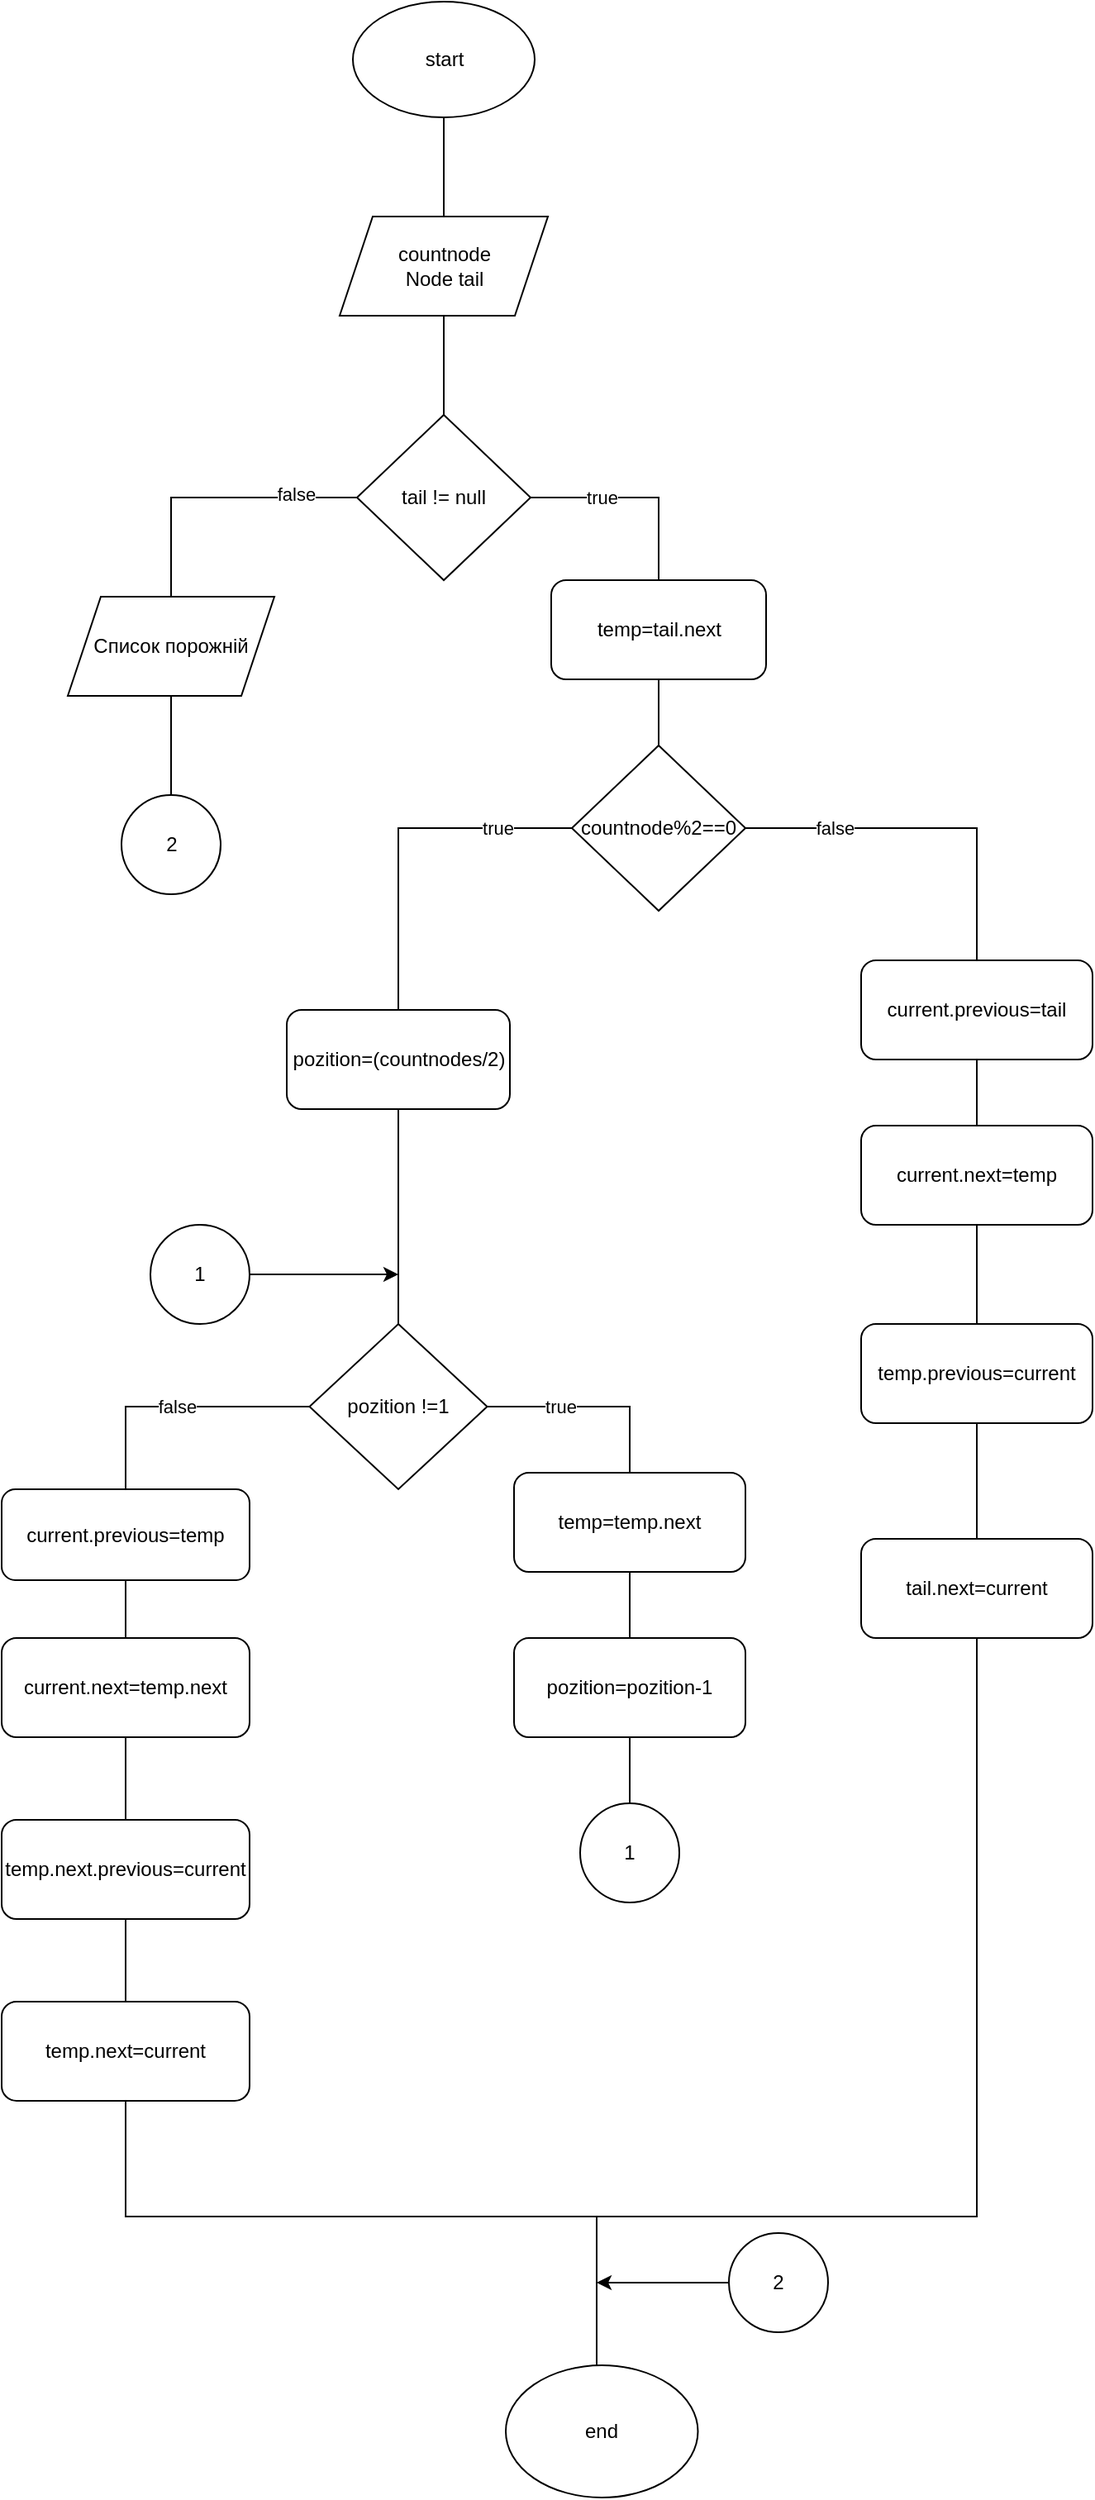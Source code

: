 <mxfile version="15.2.7" type="device"><diagram id="X7GhLGQ1tbdwxQydT1ED" name="Ads_Lab4_Fesiuk"><mxGraphModel dx="1940" dy="2022" grid="1" gridSize="10" guides="1" tooltips="1" connect="1" arrows="1" fold="1" page="1" pageScale="1" pageWidth="827" pageHeight="1169" math="0" shadow="0"><root><mxCell id="0"/><mxCell id="1" parent="0"/><mxCell id="RD9L8hvzhaeo_8Drgpa4-3" value="" style="edgeStyle=orthogonalEdgeStyle;rounded=0;orthogonalLoop=1;jettySize=auto;html=1;endArrow=none;endFill=0;fontStyle=0" edge="1" parent="1" source="RD9L8hvzhaeo_8Drgpa4-1" target="RD9L8hvzhaeo_8Drgpa4-2"><mxGeometry relative="1" as="geometry"/></mxCell><mxCell id="RD9L8hvzhaeo_8Drgpa4-1" value="start" style="ellipse;whiteSpace=wrap;html=1;fontStyle=0" vertex="1" parent="1"><mxGeometry x="172.5" y="-220" width="110" height="70" as="geometry"/></mxCell><mxCell id="RD9L8hvzhaeo_8Drgpa4-48" style="edgeStyle=orthogonalEdgeStyle;rounded=0;orthogonalLoop=1;jettySize=auto;html=1;entryX=0.5;entryY=0;entryDx=0;entryDy=0;endArrow=none;endFill=0;" edge="1" parent="1" source="RD9L8hvzhaeo_8Drgpa4-2" target="RD9L8hvzhaeo_8Drgpa4-47"><mxGeometry relative="1" as="geometry"/></mxCell><mxCell id="RD9L8hvzhaeo_8Drgpa4-2" value="countnode&lt;br&gt;Node tail" style="shape=parallelogram;perimeter=parallelogramPerimeter;whiteSpace=wrap;html=1;fixedSize=1;fontStyle=0" vertex="1" parent="1"><mxGeometry x="164.5" y="-90" width="126" height="60" as="geometry"/></mxCell><mxCell id="RD9L8hvzhaeo_8Drgpa4-9" value="false" style="edgeStyle=orthogonalEdgeStyle;rounded=0;orthogonalLoop=1;jettySize=auto;html=1;entryX=0.5;entryY=0;entryDx=0;entryDy=0;endArrow=none;endFill=0;fontStyle=0" edge="1" parent="1" source="RD9L8hvzhaeo_8Drgpa4-4" target="RD9L8hvzhaeo_8Drgpa4-6"><mxGeometry x="-0.513" relative="1" as="geometry"><mxPoint as="offset"/></mxGeometry></mxCell><mxCell id="RD9L8hvzhaeo_8Drgpa4-67" value="true" style="edgeStyle=orthogonalEdgeStyle;rounded=0;orthogonalLoop=1;jettySize=auto;html=1;entryX=0.5;entryY=0;entryDx=0;entryDy=0;endArrow=none;endFill=0;" edge="1" parent="1" source="RD9L8hvzhaeo_8Drgpa4-4" target="RD9L8hvzhaeo_8Drgpa4-12"><mxGeometry x="-0.581" relative="1" as="geometry"><mxPoint as="offset"/></mxGeometry></mxCell><mxCell id="RD9L8hvzhaeo_8Drgpa4-4" value="countnode%2==0" style="rhombus;whiteSpace=wrap;html=1;fontStyle=0" vertex="1" parent="1"><mxGeometry x="305" y="230" width="105" height="100" as="geometry"/></mxCell><mxCell id="RD9L8hvzhaeo_8Drgpa4-8" value="" style="edgeStyle=orthogonalEdgeStyle;rounded=0;orthogonalLoop=1;jettySize=auto;html=1;endArrow=none;endFill=0;fontStyle=0" edge="1" parent="1" source="RD9L8hvzhaeo_8Drgpa4-6" target="RD9L8hvzhaeo_8Drgpa4-7"><mxGeometry relative="1" as="geometry"/></mxCell><mxCell id="RD9L8hvzhaeo_8Drgpa4-6" value="current.previous=tail" style="rounded=1;whiteSpace=wrap;html=1;fontStyle=0" vertex="1" parent="1"><mxGeometry x="480" y="360" width="140" height="60" as="geometry"/></mxCell><mxCell id="RD9L8hvzhaeo_8Drgpa4-11" value="" style="edgeStyle=orthogonalEdgeStyle;rounded=0;orthogonalLoop=1;jettySize=auto;html=1;endArrow=none;endFill=0;fontStyle=0" edge="1" parent="1" source="RD9L8hvzhaeo_8Drgpa4-7" target="RD9L8hvzhaeo_8Drgpa4-10"><mxGeometry relative="1" as="geometry"/></mxCell><mxCell id="RD9L8hvzhaeo_8Drgpa4-7" value="current.next=temp" style="rounded=1;whiteSpace=wrap;html=1;fontStyle=0" vertex="1" parent="1"><mxGeometry x="480" y="460" width="140" height="60" as="geometry"/></mxCell><mxCell id="RD9L8hvzhaeo_8Drgpa4-61" value="" style="edgeStyle=orthogonalEdgeStyle;rounded=0;orthogonalLoop=1;jettySize=auto;html=1;endArrow=none;endFill=0;" edge="1" parent="1" source="RD9L8hvzhaeo_8Drgpa4-10" target="RD9L8hvzhaeo_8Drgpa4-59"><mxGeometry relative="1" as="geometry"/></mxCell><mxCell id="RD9L8hvzhaeo_8Drgpa4-10" value="temp.previous=current" style="rounded=1;whiteSpace=wrap;html=1;fontStyle=0" vertex="1" parent="1"><mxGeometry x="480" y="580" width="140" height="60" as="geometry"/></mxCell><mxCell id="RD9L8hvzhaeo_8Drgpa4-24" style="edgeStyle=orthogonalEdgeStyle;rounded=0;orthogonalLoop=1;jettySize=auto;html=1;entryX=0.5;entryY=0;entryDx=0;entryDy=0;endArrow=none;endFill=0;fontStyle=0" edge="1" parent="1" source="RD9L8hvzhaeo_8Drgpa4-12" target="RD9L8hvzhaeo_8Drgpa4-14"><mxGeometry relative="1" as="geometry"/></mxCell><mxCell id="RD9L8hvzhaeo_8Drgpa4-12" value="pozition=(countnodes/2)" style="rounded=1;whiteSpace=wrap;html=1;fontStyle=0" vertex="1" parent="1"><mxGeometry x="132.5" y="390" width="135" height="60" as="geometry"/></mxCell><mxCell id="RD9L8hvzhaeo_8Drgpa4-18" style="edgeStyle=orthogonalEdgeStyle;rounded=0;orthogonalLoop=1;jettySize=auto;html=1;entryX=0.5;entryY=0;entryDx=0;entryDy=0;endArrow=none;endFill=0;fontStyle=0" edge="1" parent="1" source="RD9L8hvzhaeo_8Drgpa4-14" target="RD9L8hvzhaeo_8Drgpa4-15"><mxGeometry relative="1" as="geometry"/></mxCell><mxCell id="RD9L8hvzhaeo_8Drgpa4-20" value="true" style="edgeLabel;html=1;align=center;verticalAlign=middle;resizable=0;points=[];fontStyle=0" vertex="1" connectable="0" parent="RD9L8hvzhaeo_8Drgpa4-18"><mxGeometry x="-0.3" y="-2" relative="1" as="geometry"><mxPoint y="-2" as="offset"/></mxGeometry></mxCell><mxCell id="RD9L8hvzhaeo_8Drgpa4-32" value="false" style="edgeStyle=orthogonalEdgeStyle;rounded=0;orthogonalLoop=1;jettySize=auto;html=1;entryX=0.5;entryY=0;entryDx=0;entryDy=0;endArrow=none;endFill=0;fontStyle=0" edge="1" parent="1" source="RD9L8hvzhaeo_8Drgpa4-14" target="RD9L8hvzhaeo_8Drgpa4-25"><mxGeometry relative="1" as="geometry"/></mxCell><mxCell id="RD9L8hvzhaeo_8Drgpa4-14" value="pozition !=1" style="rhombus;whiteSpace=wrap;html=1;fontStyle=0" vertex="1" parent="1"><mxGeometry x="146.25" y="580" width="107.5" height="100" as="geometry"/></mxCell><mxCell id="RD9L8hvzhaeo_8Drgpa4-15" value="temp=temp.next" style="rounded=1;whiteSpace=wrap;html=1;fontStyle=0" vertex="1" parent="1"><mxGeometry x="270" y="670" width="140" height="60" as="geometry"/></mxCell><mxCell id="RD9L8hvzhaeo_8Drgpa4-17" value="" style="edgeStyle=orthogonalEdgeStyle;rounded=0;orthogonalLoop=1;jettySize=auto;html=1;endArrow=none;endFill=0;fontStyle=0" edge="1" parent="1" source="RD9L8hvzhaeo_8Drgpa4-16" target="RD9L8hvzhaeo_8Drgpa4-15"><mxGeometry relative="1" as="geometry"/></mxCell><mxCell id="RD9L8hvzhaeo_8Drgpa4-22" value="" style="edgeStyle=orthogonalEdgeStyle;rounded=0;orthogonalLoop=1;jettySize=auto;html=1;endArrow=none;endFill=0;fontStyle=0" edge="1" parent="1" source="RD9L8hvzhaeo_8Drgpa4-16" target="RD9L8hvzhaeo_8Drgpa4-21"><mxGeometry relative="1" as="geometry"/></mxCell><mxCell id="RD9L8hvzhaeo_8Drgpa4-16" value="pozition=pozition-1" style="rounded=1;whiteSpace=wrap;html=1;fontStyle=0" vertex="1" parent="1"><mxGeometry x="270" y="770" width="140" height="60" as="geometry"/></mxCell><mxCell id="RD9L8hvzhaeo_8Drgpa4-21" value="1" style="ellipse;whiteSpace=wrap;html=1;aspect=fixed;fontStyle=0" vertex="1" parent="1"><mxGeometry x="310" y="870" width="60" height="60" as="geometry"/></mxCell><mxCell id="RD9L8hvzhaeo_8Drgpa4-38" style="edgeStyle=orthogonalEdgeStyle;rounded=0;orthogonalLoop=1;jettySize=auto;html=1;endArrow=classic;endFill=1;fontStyle=0" edge="1" parent="1" source="RD9L8hvzhaeo_8Drgpa4-23"><mxGeometry relative="1" as="geometry"><mxPoint x="200" y="550" as="targetPoint"/></mxGeometry></mxCell><mxCell id="RD9L8hvzhaeo_8Drgpa4-23" value="1" style="ellipse;whiteSpace=wrap;html=1;aspect=fixed;fontStyle=0" vertex="1" parent="1"><mxGeometry x="50" y="520" width="60" height="60" as="geometry"/></mxCell><mxCell id="RD9L8hvzhaeo_8Drgpa4-29" value="" style="edgeStyle=orthogonalEdgeStyle;rounded=0;orthogonalLoop=1;jettySize=auto;html=1;endArrow=none;endFill=0;fontStyle=0" edge="1" parent="1" source="RD9L8hvzhaeo_8Drgpa4-25" target="RD9L8hvzhaeo_8Drgpa4-26"><mxGeometry relative="1" as="geometry"/></mxCell><mxCell id="RD9L8hvzhaeo_8Drgpa4-25" value="current.previous=temp" style="rounded=1;whiteSpace=wrap;html=1;fontStyle=0" vertex="1" parent="1"><mxGeometry x="-40" y="680" width="150" height="55" as="geometry"/></mxCell><mxCell id="RD9L8hvzhaeo_8Drgpa4-30" value="" style="edgeStyle=orthogonalEdgeStyle;rounded=0;orthogonalLoop=1;jettySize=auto;html=1;endArrow=none;endFill=0;fontStyle=0" edge="1" parent="1" source="RD9L8hvzhaeo_8Drgpa4-26" target="RD9L8hvzhaeo_8Drgpa4-27"><mxGeometry relative="1" as="geometry"/></mxCell><mxCell id="RD9L8hvzhaeo_8Drgpa4-26" value="current.next=temp.next" style="rounded=1;whiteSpace=wrap;html=1;fontStyle=0" vertex="1" parent="1"><mxGeometry x="-40" y="770" width="150" height="60" as="geometry"/></mxCell><mxCell id="RD9L8hvzhaeo_8Drgpa4-31" value="" style="edgeStyle=orthogonalEdgeStyle;rounded=0;orthogonalLoop=1;jettySize=auto;html=1;endArrow=none;endFill=0;fontStyle=0" edge="1" parent="1" source="RD9L8hvzhaeo_8Drgpa4-27" target="RD9L8hvzhaeo_8Drgpa4-28"><mxGeometry relative="1" as="geometry"/></mxCell><mxCell id="RD9L8hvzhaeo_8Drgpa4-27" value="temp.next.previous=current" style="rounded=1;whiteSpace=wrap;html=1;fontStyle=0" vertex="1" parent="1"><mxGeometry x="-40" y="880" width="150" height="60" as="geometry"/></mxCell><mxCell id="RD9L8hvzhaeo_8Drgpa4-42" style="edgeStyle=orthogonalEdgeStyle;rounded=0;orthogonalLoop=1;jettySize=auto;html=1;endArrow=none;endFill=0;fontStyle=0" edge="1" parent="1" source="RD9L8hvzhaeo_8Drgpa4-28" target="RD9L8hvzhaeo_8Drgpa4-33"><mxGeometry relative="1" as="geometry"><Array as="points"><mxPoint x="35" y="1120"/><mxPoint x="320" y="1120"/></Array></mxGeometry></mxCell><mxCell id="RD9L8hvzhaeo_8Drgpa4-28" value="temp.next=current" style="rounded=1;whiteSpace=wrap;html=1;fontStyle=0" vertex="1" parent="1"><mxGeometry x="-40" y="990" width="150" height="60" as="geometry"/></mxCell><mxCell id="RD9L8hvzhaeo_8Drgpa4-33" value="end" style="ellipse;whiteSpace=wrap;html=1;fontStyle=0" vertex="1" parent="1"><mxGeometry x="265" y="1210" width="116.25" height="80" as="geometry"/></mxCell><mxCell id="RD9L8hvzhaeo_8Drgpa4-51" style="edgeStyle=orthogonalEdgeStyle;rounded=0;orthogonalLoop=1;jettySize=auto;html=1;entryX=0.5;entryY=0;entryDx=0;entryDy=0;endArrow=none;endFill=0;" edge="1" parent="1" source="RD9L8hvzhaeo_8Drgpa4-47" target="RD9L8hvzhaeo_8Drgpa4-50"><mxGeometry relative="1" as="geometry"/></mxCell><mxCell id="RD9L8hvzhaeo_8Drgpa4-58" value="false" style="edgeLabel;html=1;align=center;verticalAlign=middle;resizable=0;points=[];" vertex="1" connectable="0" parent="RD9L8hvzhaeo_8Drgpa4-51"><mxGeometry x="-0.565" y="-2" relative="1" as="geometry"><mxPoint as="offset"/></mxGeometry></mxCell><mxCell id="RD9L8hvzhaeo_8Drgpa4-63" style="edgeStyle=orthogonalEdgeStyle;rounded=0;orthogonalLoop=1;jettySize=auto;html=1;entryX=0.5;entryY=0;entryDx=0;entryDy=0;endArrow=none;endFill=0;" edge="1" parent="1" source="RD9L8hvzhaeo_8Drgpa4-47" target="RD9L8hvzhaeo_8Drgpa4-57"><mxGeometry relative="1" as="geometry"/></mxCell><mxCell id="RD9L8hvzhaeo_8Drgpa4-65" value="true" style="edgeLabel;html=1;align=center;verticalAlign=middle;resizable=0;points=[];" vertex="1" connectable="0" parent="RD9L8hvzhaeo_8Drgpa4-63"><mxGeometry x="-0.278" y="-4" relative="1" as="geometry"><mxPoint x="-3" y="-4" as="offset"/></mxGeometry></mxCell><mxCell id="RD9L8hvzhaeo_8Drgpa4-47" value="tail != null" style="rhombus;whiteSpace=wrap;html=1;fontStyle=0" vertex="1" parent="1"><mxGeometry x="175" y="30" width="105" height="100" as="geometry"/></mxCell><mxCell id="RD9L8hvzhaeo_8Drgpa4-53" value="" style="edgeStyle=orthogonalEdgeStyle;rounded=0;orthogonalLoop=1;jettySize=auto;html=1;endArrow=none;endFill=0;" edge="1" parent="1" source="RD9L8hvzhaeo_8Drgpa4-50" target="RD9L8hvzhaeo_8Drgpa4-52"><mxGeometry relative="1" as="geometry"/></mxCell><mxCell id="RD9L8hvzhaeo_8Drgpa4-50" value="Список порожній" style="shape=parallelogram;perimeter=parallelogramPerimeter;whiteSpace=wrap;html=1;fixedSize=1;" vertex="1" parent="1"><mxGeometry y="140" width="125" height="60" as="geometry"/></mxCell><mxCell id="RD9L8hvzhaeo_8Drgpa4-52" value="2" style="ellipse;whiteSpace=wrap;html=1;aspect=fixed;" vertex="1" parent="1"><mxGeometry x="32.5" y="260" width="60" height="60" as="geometry"/></mxCell><mxCell id="RD9L8hvzhaeo_8Drgpa4-56" style="edgeStyle=orthogonalEdgeStyle;rounded=0;orthogonalLoop=1;jettySize=auto;html=1;endArrow=classic;endFill=1;" edge="1" parent="1" source="RD9L8hvzhaeo_8Drgpa4-54"><mxGeometry relative="1" as="geometry"><mxPoint x="320" y="1160" as="targetPoint"/></mxGeometry></mxCell><mxCell id="RD9L8hvzhaeo_8Drgpa4-54" value="2" style="ellipse;whiteSpace=wrap;html=1;aspect=fixed;" vertex="1" parent="1"><mxGeometry x="400" y="1130" width="60" height="60" as="geometry"/></mxCell><mxCell id="RD9L8hvzhaeo_8Drgpa4-64" value="" style="edgeStyle=orthogonalEdgeStyle;rounded=0;orthogonalLoop=1;jettySize=auto;html=1;endArrow=none;endFill=0;" edge="1" parent="1" source="RD9L8hvzhaeo_8Drgpa4-57" target="RD9L8hvzhaeo_8Drgpa4-4"><mxGeometry relative="1" as="geometry"/></mxCell><mxCell id="RD9L8hvzhaeo_8Drgpa4-57" value="temp=tail.next" style="rounded=1;whiteSpace=wrap;html=1;fontStyle=0" vertex="1" parent="1"><mxGeometry x="292.5" y="130" width="130" height="60" as="geometry"/></mxCell><mxCell id="RD9L8hvzhaeo_8Drgpa4-62" style="edgeStyle=orthogonalEdgeStyle;rounded=0;orthogonalLoop=1;jettySize=auto;html=1;endArrow=none;endFill=0;" edge="1" parent="1" source="RD9L8hvzhaeo_8Drgpa4-59"><mxGeometry relative="1" as="geometry"><mxPoint x="320" y="1140" as="targetPoint"/><Array as="points"><mxPoint x="550" y="1120"/><mxPoint x="320" y="1120"/></Array></mxGeometry></mxCell><mxCell id="RD9L8hvzhaeo_8Drgpa4-59" value="tail.next=current" style="rounded=1;whiteSpace=wrap;html=1;" vertex="1" parent="1"><mxGeometry x="480" y="710" width="140" height="60" as="geometry"/></mxCell></root></mxGraphModel></diagram></mxfile>